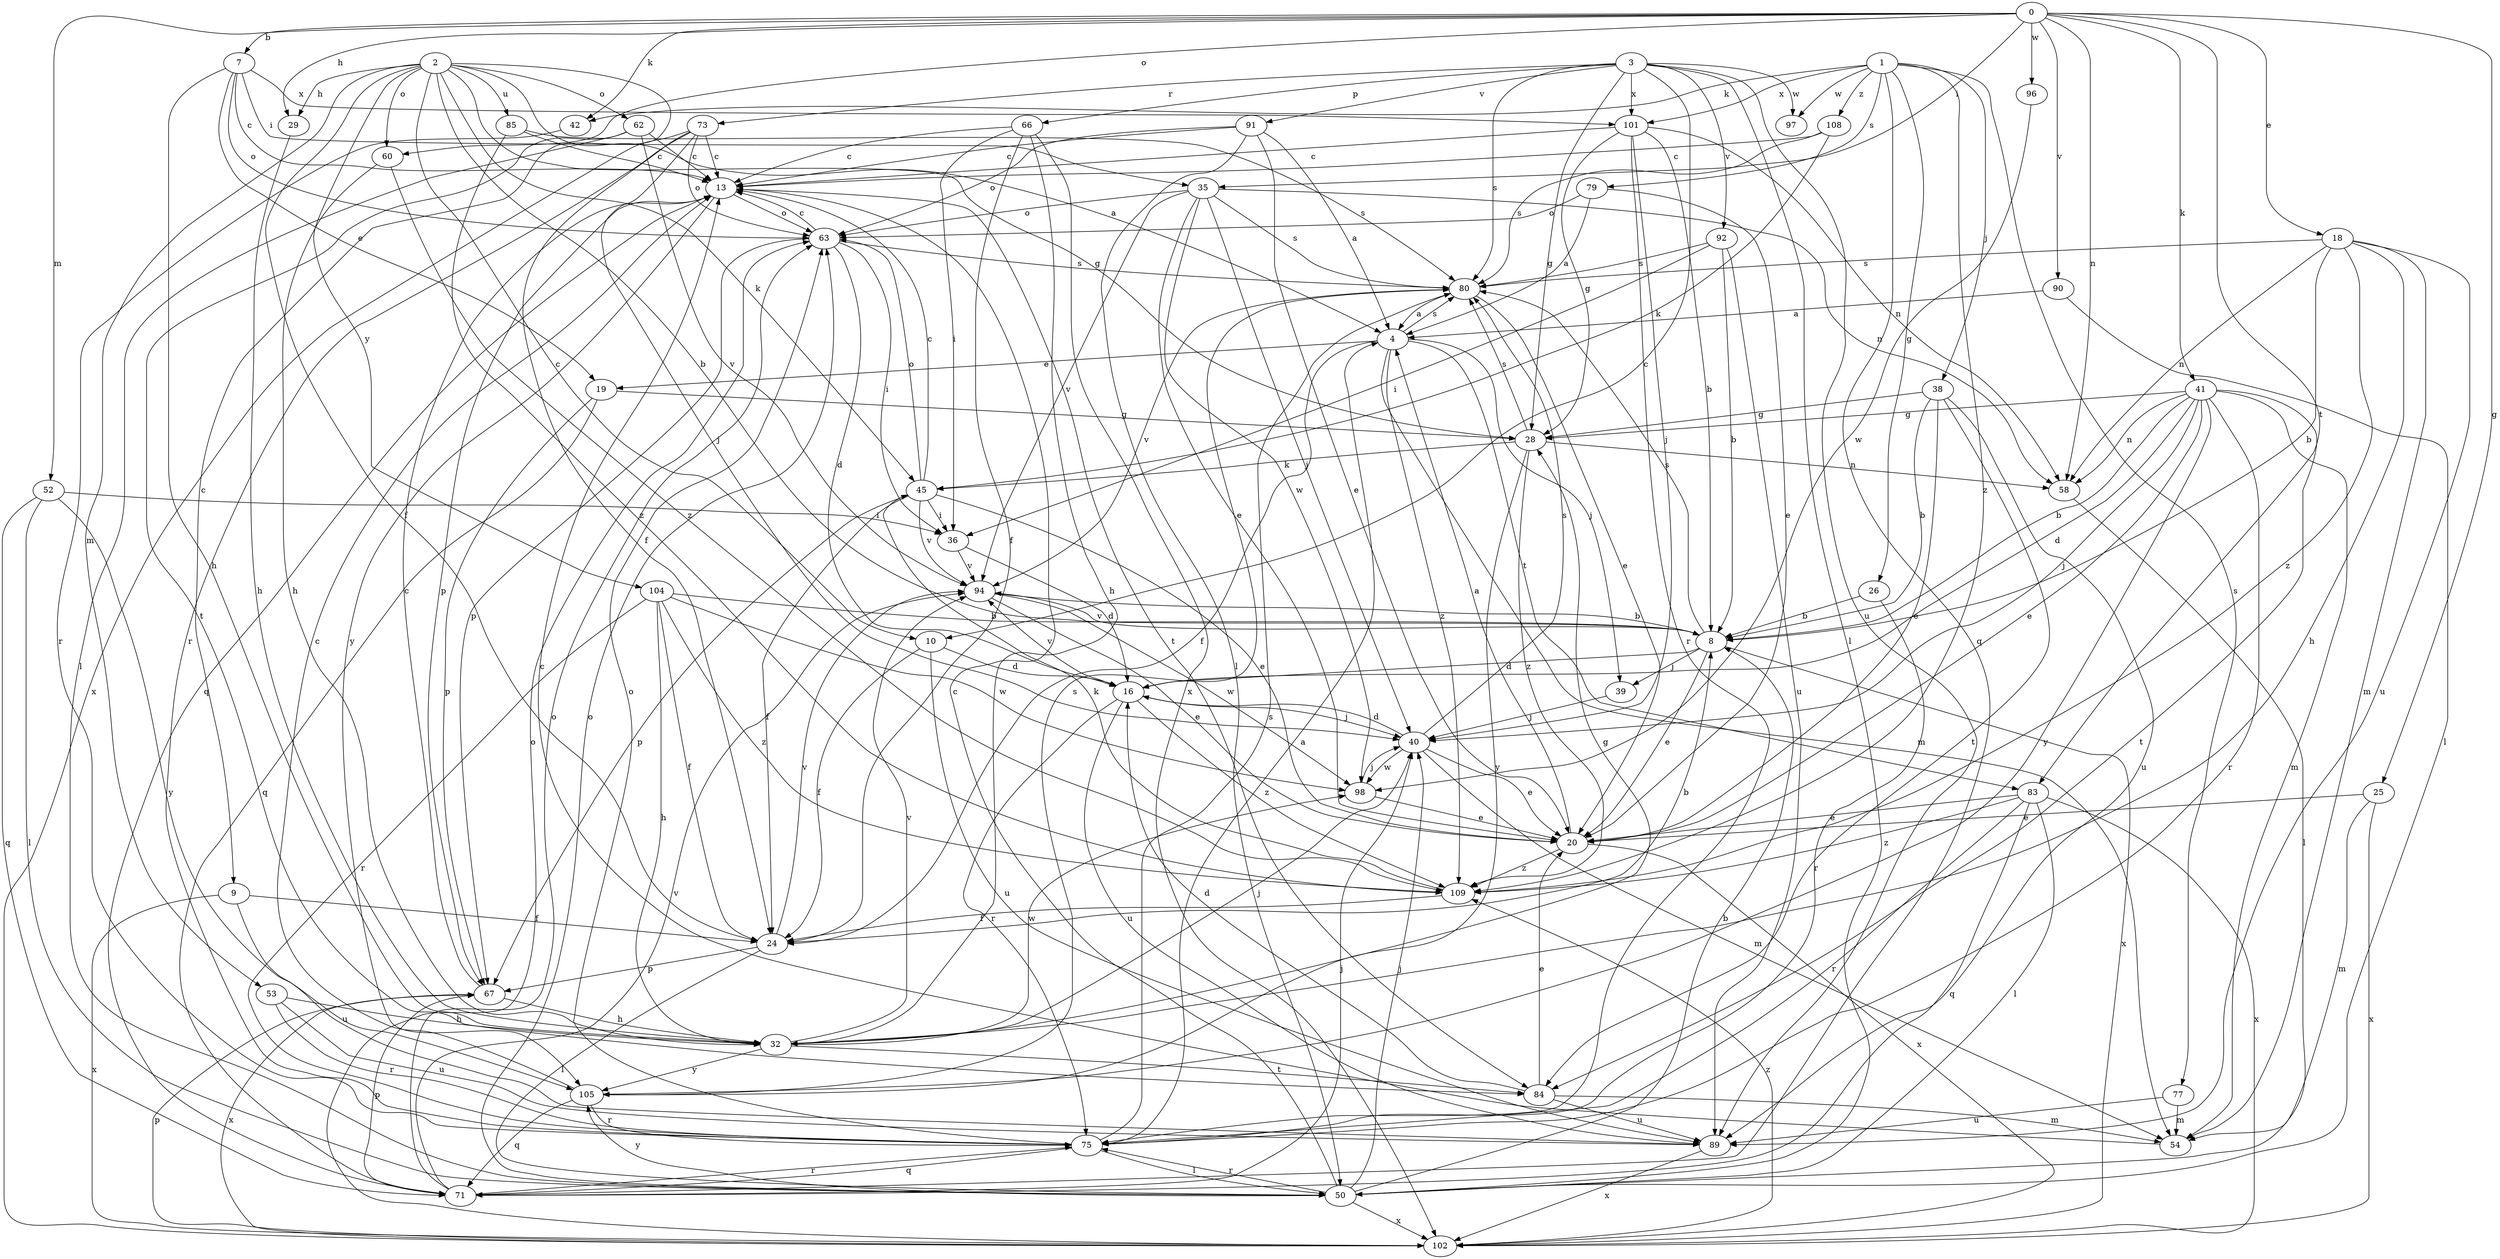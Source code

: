 strict digraph  {
0;
1;
2;
3;
4;
7;
8;
9;
10;
13;
16;
18;
19;
20;
24;
25;
26;
28;
29;
32;
35;
36;
38;
39;
40;
41;
42;
45;
50;
52;
53;
54;
58;
60;
62;
63;
66;
67;
71;
73;
75;
77;
79;
80;
83;
84;
85;
89;
90;
91;
92;
94;
96;
97;
98;
101;
102;
104;
105;
108;
109;
0 -> 7  [label=b];
0 -> 18  [label=e];
0 -> 25  [label=g];
0 -> 29  [label=h];
0 -> 35  [label=i];
0 -> 41  [label=k];
0 -> 42  [label=k];
0 -> 52  [label=m];
0 -> 58  [label=n];
0 -> 60  [label=o];
0 -> 83  [label=t];
0 -> 90  [label=v];
0 -> 96  [label=w];
1 -> 26  [label=g];
1 -> 38  [label=j];
1 -> 42  [label=k];
1 -> 71  [label=q];
1 -> 77  [label=s];
1 -> 79  [label=s];
1 -> 97  [label=w];
1 -> 101  [label=x];
1 -> 108  [label=z];
1 -> 109  [label=z];
2 -> 4  [label=a];
2 -> 8  [label=b];
2 -> 9  [label=c];
2 -> 10  [label=c];
2 -> 24  [label=f];
2 -> 28  [label=g];
2 -> 29  [label=h];
2 -> 45  [label=k];
2 -> 53  [label=m];
2 -> 60  [label=o];
2 -> 62  [label=o];
2 -> 85  [label=u];
2 -> 104  [label=y];
3 -> 10  [label=c];
3 -> 28  [label=g];
3 -> 50  [label=l];
3 -> 66  [label=p];
3 -> 73  [label=r];
3 -> 80  [label=s];
3 -> 89  [label=u];
3 -> 91  [label=v];
3 -> 92  [label=v];
3 -> 97  [label=w];
3 -> 101  [label=x];
4 -> 19  [label=e];
4 -> 24  [label=f];
4 -> 39  [label=j];
4 -> 54  [label=m];
4 -> 80  [label=s];
4 -> 83  [label=t];
4 -> 109  [label=z];
7 -> 13  [label=c];
7 -> 19  [label=e];
7 -> 32  [label=h];
7 -> 35  [label=i];
7 -> 63  [label=o];
7 -> 101  [label=x];
8 -> 16  [label=d];
8 -> 20  [label=e];
8 -> 39  [label=j];
8 -> 80  [label=s];
8 -> 94  [label=v];
8 -> 102  [label=x];
9 -> 24  [label=f];
9 -> 89  [label=u];
9 -> 102  [label=x];
10 -> 16  [label=d];
10 -> 24  [label=f];
10 -> 89  [label=u];
13 -> 63  [label=o];
13 -> 67  [label=p];
13 -> 71  [label=q];
13 -> 84  [label=t];
13 -> 105  [label=y];
16 -> 40  [label=j];
16 -> 75  [label=r];
16 -> 89  [label=u];
16 -> 94  [label=v];
16 -> 109  [label=z];
18 -> 8  [label=b];
18 -> 32  [label=h];
18 -> 54  [label=m];
18 -> 58  [label=n];
18 -> 80  [label=s];
18 -> 89  [label=u];
18 -> 109  [label=z];
19 -> 28  [label=g];
19 -> 67  [label=p];
19 -> 71  [label=q];
20 -> 4  [label=a];
20 -> 102  [label=x];
20 -> 109  [label=z];
24 -> 8  [label=b];
24 -> 50  [label=l];
24 -> 67  [label=p];
24 -> 94  [label=v];
25 -> 20  [label=e];
25 -> 54  [label=m];
25 -> 102  [label=x];
26 -> 8  [label=b];
26 -> 75  [label=r];
28 -> 45  [label=k];
28 -> 58  [label=n];
28 -> 80  [label=s];
28 -> 105  [label=y];
28 -> 109  [label=z];
29 -> 32  [label=h];
32 -> 28  [label=g];
32 -> 40  [label=j];
32 -> 84  [label=t];
32 -> 94  [label=v];
32 -> 98  [label=w];
32 -> 105  [label=y];
35 -> 20  [label=e];
35 -> 40  [label=j];
35 -> 58  [label=n];
35 -> 63  [label=o];
35 -> 80  [label=s];
35 -> 94  [label=v];
35 -> 98  [label=w];
36 -> 16  [label=d];
36 -> 94  [label=v];
38 -> 8  [label=b];
38 -> 20  [label=e];
38 -> 28  [label=g];
38 -> 84  [label=t];
38 -> 89  [label=u];
39 -> 40  [label=j];
40 -> 16  [label=d];
40 -> 20  [label=e];
40 -> 54  [label=m];
40 -> 80  [label=s];
40 -> 98  [label=w];
41 -> 8  [label=b];
41 -> 16  [label=d];
41 -> 20  [label=e];
41 -> 28  [label=g];
41 -> 40  [label=j];
41 -> 54  [label=m];
41 -> 58  [label=n];
41 -> 75  [label=r];
41 -> 84  [label=t];
41 -> 105  [label=y];
42 -> 75  [label=r];
45 -> 13  [label=c];
45 -> 20  [label=e];
45 -> 24  [label=f];
45 -> 36  [label=i];
45 -> 63  [label=o];
45 -> 67  [label=p];
45 -> 94  [label=v];
50 -> 8  [label=b];
50 -> 13  [label=c];
50 -> 40  [label=j];
50 -> 63  [label=o];
50 -> 75  [label=r];
50 -> 102  [label=x];
50 -> 105  [label=y];
52 -> 36  [label=i];
52 -> 50  [label=l];
52 -> 71  [label=q];
52 -> 105  [label=y];
53 -> 32  [label=h];
53 -> 75  [label=r];
53 -> 89  [label=u];
54 -> 13  [label=c];
58 -> 50  [label=l];
60 -> 32  [label=h];
60 -> 109  [label=z];
62 -> 13  [label=c];
62 -> 50  [label=l];
62 -> 84  [label=t];
62 -> 94  [label=v];
63 -> 13  [label=c];
63 -> 16  [label=d];
63 -> 36  [label=i];
63 -> 67  [label=p];
63 -> 80  [label=s];
66 -> 13  [label=c];
66 -> 24  [label=f];
66 -> 32  [label=h];
66 -> 36  [label=i];
66 -> 102  [label=x];
67 -> 13  [label=c];
67 -> 32  [label=h];
67 -> 102  [label=x];
71 -> 40  [label=j];
71 -> 63  [label=o];
71 -> 67  [label=p];
71 -> 75  [label=r];
71 -> 94  [label=v];
73 -> 13  [label=c];
73 -> 24  [label=f];
73 -> 40  [label=j];
73 -> 63  [label=o];
73 -> 75  [label=r];
73 -> 102  [label=x];
75 -> 4  [label=a];
75 -> 50  [label=l];
75 -> 63  [label=o];
75 -> 71  [label=q];
75 -> 80  [label=s];
77 -> 54  [label=m];
77 -> 89  [label=u];
79 -> 4  [label=a];
79 -> 20  [label=e];
79 -> 63  [label=o];
80 -> 4  [label=a];
80 -> 20  [label=e];
80 -> 94  [label=v];
83 -> 20  [label=e];
83 -> 50  [label=l];
83 -> 71  [label=q];
83 -> 75  [label=r];
83 -> 102  [label=x];
83 -> 109  [label=z];
84 -> 16  [label=d];
84 -> 20  [label=e];
84 -> 54  [label=m];
84 -> 89  [label=u];
85 -> 13  [label=c];
85 -> 80  [label=s];
85 -> 109  [label=z];
89 -> 102  [label=x];
90 -> 4  [label=a];
90 -> 50  [label=l];
91 -> 4  [label=a];
91 -> 13  [label=c];
91 -> 20  [label=e];
91 -> 50  [label=l];
91 -> 63  [label=o];
92 -> 8  [label=b];
92 -> 36  [label=i];
92 -> 80  [label=s];
92 -> 89  [label=u];
94 -> 8  [label=b];
94 -> 20  [label=e];
94 -> 98  [label=w];
96 -> 98  [label=w];
98 -> 20  [label=e];
98 -> 40  [label=j];
101 -> 8  [label=b];
101 -> 13  [label=c];
101 -> 28  [label=g];
101 -> 40  [label=j];
101 -> 58  [label=n];
101 -> 75  [label=r];
102 -> 63  [label=o];
102 -> 67  [label=p];
102 -> 109  [label=z];
104 -> 8  [label=b];
104 -> 24  [label=f];
104 -> 32  [label=h];
104 -> 75  [label=r];
104 -> 98  [label=w];
104 -> 109  [label=z];
105 -> 13  [label=c];
105 -> 71  [label=q];
105 -> 75  [label=r];
105 -> 80  [label=s];
108 -> 13  [label=c];
108 -> 45  [label=k];
108 -> 80  [label=s];
109 -> 24  [label=f];
109 -> 45  [label=k];
}
